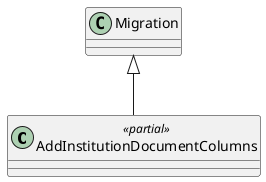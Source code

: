 @startuml
class AddInstitutionDocumentColumns <<partial>> {
}
Migration <|-- AddInstitutionDocumentColumns
@enduml
